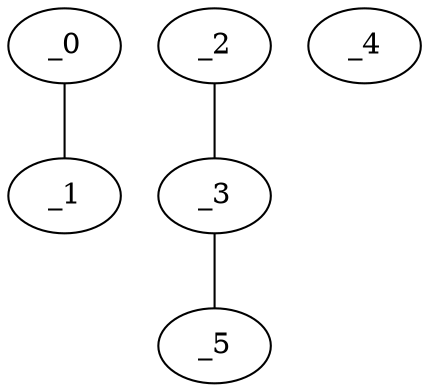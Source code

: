 graph HP1_0107 {
	_0	 [x="0.877153",
		y="2.94712"];
	_1	 [x="0.919658",
		y="0.578993"];
	_0 -- _1;
	_2	 [x="2.11484",
		y="0.742915"];
	_3	 [x="2.05",
		y="2.86"];
	_2 -- _3;
	_5	 [x="0.949722",
		y="0.282932"];
	_3 -- _5;
	_4	 [x="2.43164",
		y="1.83674"];
}
